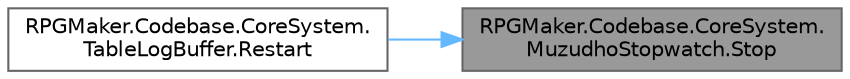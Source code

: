 digraph "RPGMaker.Codebase.CoreSystem.MuzudhoStopwatch.Stop"
{
 // LATEX_PDF_SIZE
  bgcolor="transparent";
  edge [fontname=Helvetica,fontsize=10,labelfontname=Helvetica,labelfontsize=10];
  node [fontname=Helvetica,fontsize=10,shape=box,height=0.2,width=0.4];
  rankdir="RL";
  Node1 [id="Node000001",label="RPGMaker.Codebase.CoreSystem.\lMuzudhoStopwatch.Stop",height=0.2,width=0.4,color="gray40", fillcolor="grey60", style="filled", fontcolor="black",tooltip="計測停止"];
  Node1 -> Node2 [id="edge1_Node000001_Node000002",dir="back",color="steelblue1",style="solid",tooltip=" "];
  Node2 [id="Node000002",label="RPGMaker.Codebase.CoreSystem.\lTableLogBuffer.Restart",height=0.2,width=0.4,color="grey40", fillcolor="white", style="filled",URL="$df/dc3/class_r_p_g_maker_1_1_codebase_1_1_core_system_1_1_table_log_buffer.html#a6a092f81e2d63a3866866ebff4a84f7e",tooltip=" "];
}
